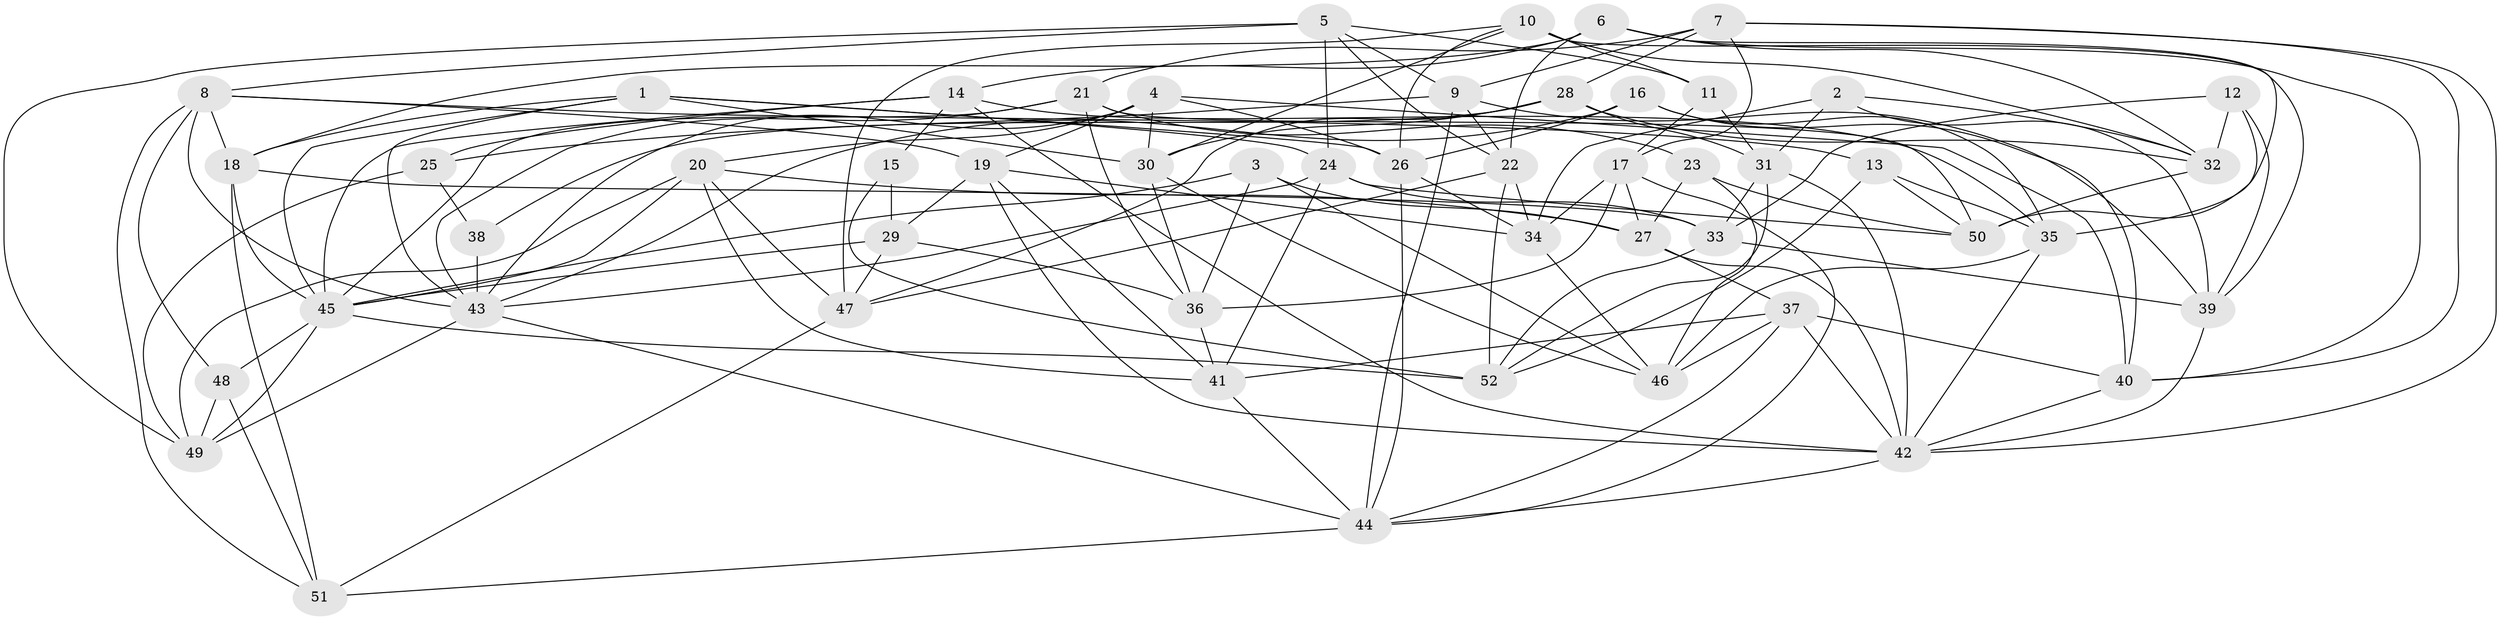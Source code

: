 // original degree distribution, {4: 1.0}
// Generated by graph-tools (version 1.1) at 2025/26/03/09/25 03:26:56]
// undirected, 52 vertices, 150 edges
graph export_dot {
graph [start="1"]
  node [color=gray90,style=filled];
  1;
  2;
  3;
  4;
  5;
  6;
  7;
  8;
  9;
  10;
  11;
  12;
  13;
  14;
  15;
  16;
  17;
  18;
  19;
  20;
  21;
  22;
  23;
  24;
  25;
  26;
  27;
  28;
  29;
  30;
  31;
  32;
  33;
  34;
  35;
  36;
  37;
  38;
  39;
  40;
  41;
  42;
  43;
  44;
  45;
  46;
  47;
  48;
  49;
  50;
  51;
  52;
  1 -- 18 [weight=1.0];
  1 -- 24 [weight=1.0];
  1 -- 26 [weight=1.0];
  1 -- 30 [weight=1.0];
  1 -- 43 [weight=1.0];
  1 -- 45 [weight=1.0];
  2 -- 31 [weight=1.0];
  2 -- 32 [weight=1.0];
  2 -- 34 [weight=1.0];
  2 -- 39 [weight=1.0];
  3 -- 27 [weight=1.0];
  3 -- 36 [weight=1.0];
  3 -- 45 [weight=1.0];
  3 -- 46 [weight=1.0];
  4 -- 19 [weight=1.0];
  4 -- 20 [weight=1.0];
  4 -- 26 [weight=1.0];
  4 -- 30 [weight=1.0];
  4 -- 40 [weight=1.0];
  4 -- 43 [weight=1.0];
  5 -- 8 [weight=1.0];
  5 -- 9 [weight=1.0];
  5 -- 11 [weight=1.0];
  5 -- 22 [weight=1.0];
  5 -- 24 [weight=1.0];
  5 -- 49 [weight=1.0];
  6 -- 14 [weight=1.0];
  6 -- 18 [weight=1.0];
  6 -- 22 [weight=1.0];
  6 -- 32 [weight=1.0];
  6 -- 40 [weight=1.0];
  6 -- 50 [weight=1.0];
  7 -- 9 [weight=1.0];
  7 -- 17 [weight=1.0];
  7 -- 21 [weight=1.0];
  7 -- 28 [weight=1.0];
  7 -- 40 [weight=1.0];
  7 -- 42 [weight=1.0];
  8 -- 13 [weight=1.0];
  8 -- 18 [weight=1.0];
  8 -- 19 [weight=1.0];
  8 -- 43 [weight=1.0];
  8 -- 48 [weight=2.0];
  8 -- 51 [weight=1.0];
  9 -- 22 [weight=1.0];
  9 -- 25 [weight=1.0];
  9 -- 39 [weight=1.0];
  9 -- 44 [weight=1.0];
  10 -- 11 [weight=1.0];
  10 -- 26 [weight=1.0];
  10 -- 30 [weight=1.0];
  10 -- 32 [weight=1.0];
  10 -- 39 [weight=1.0];
  10 -- 47 [weight=1.0];
  11 -- 17 [weight=1.0];
  11 -- 31 [weight=1.0];
  12 -- 32 [weight=1.0];
  12 -- 33 [weight=1.0];
  12 -- 35 [weight=1.0];
  12 -- 39 [weight=1.0];
  13 -- 35 [weight=1.0];
  13 -- 50 [weight=1.0];
  13 -- 52 [weight=1.0];
  14 -- 15 [weight=1.0];
  14 -- 25 [weight=1.0];
  14 -- 35 [weight=1.0];
  14 -- 42 [weight=1.0];
  14 -- 45 [weight=1.0];
  15 -- 29 [weight=2.0];
  15 -- 52 [weight=1.0];
  16 -- 26 [weight=1.0];
  16 -- 35 [weight=1.0];
  16 -- 40 [weight=1.0];
  16 -- 43 [weight=1.0];
  17 -- 27 [weight=1.0];
  17 -- 34 [weight=1.0];
  17 -- 36 [weight=1.0];
  17 -- 44 [weight=1.0];
  18 -- 33 [weight=1.0];
  18 -- 45 [weight=1.0];
  18 -- 51 [weight=1.0];
  19 -- 29 [weight=1.0];
  19 -- 34 [weight=1.0];
  19 -- 41 [weight=1.0];
  19 -- 42 [weight=1.0];
  20 -- 27 [weight=1.0];
  20 -- 41 [weight=1.0];
  20 -- 45 [weight=1.0];
  20 -- 47 [weight=1.0];
  20 -- 49 [weight=1.0];
  21 -- 23 [weight=1.0];
  21 -- 36 [weight=1.0];
  21 -- 43 [weight=1.0];
  21 -- 45 [weight=1.0];
  21 -- 50 [weight=1.0];
  22 -- 34 [weight=1.0];
  22 -- 47 [weight=1.0];
  22 -- 52 [weight=1.0];
  23 -- 27 [weight=1.0];
  23 -- 46 [weight=1.0];
  23 -- 50 [weight=1.0];
  24 -- 33 [weight=1.0];
  24 -- 41 [weight=1.0];
  24 -- 43 [weight=1.0];
  24 -- 50 [weight=1.0];
  25 -- 38 [weight=3.0];
  25 -- 49 [weight=1.0];
  26 -- 34 [weight=1.0];
  26 -- 44 [weight=1.0];
  27 -- 37 [weight=1.0];
  27 -- 42 [weight=1.0];
  28 -- 30 [weight=1.0];
  28 -- 31 [weight=1.0];
  28 -- 32 [weight=1.0];
  28 -- 38 [weight=1.0];
  28 -- 47 [weight=1.0];
  29 -- 36 [weight=1.0];
  29 -- 45 [weight=1.0];
  29 -- 47 [weight=1.0];
  30 -- 36 [weight=1.0];
  30 -- 46 [weight=1.0];
  31 -- 33 [weight=1.0];
  31 -- 42 [weight=1.0];
  31 -- 52 [weight=1.0];
  32 -- 50 [weight=1.0];
  33 -- 39 [weight=1.0];
  33 -- 52 [weight=1.0];
  34 -- 46 [weight=1.0];
  35 -- 42 [weight=1.0];
  35 -- 46 [weight=1.0];
  36 -- 41 [weight=1.0];
  37 -- 40 [weight=1.0];
  37 -- 41 [weight=1.0];
  37 -- 42 [weight=1.0];
  37 -- 44 [weight=1.0];
  37 -- 46 [weight=1.0];
  38 -- 43 [weight=2.0];
  39 -- 42 [weight=1.0];
  40 -- 42 [weight=1.0];
  41 -- 44 [weight=1.0];
  42 -- 44 [weight=1.0];
  43 -- 44 [weight=1.0];
  43 -- 49 [weight=1.0];
  44 -- 51 [weight=1.0];
  45 -- 48 [weight=1.0];
  45 -- 49 [weight=1.0];
  45 -- 52 [weight=1.0];
  47 -- 51 [weight=1.0];
  48 -- 49 [weight=1.0];
  48 -- 51 [weight=2.0];
}
